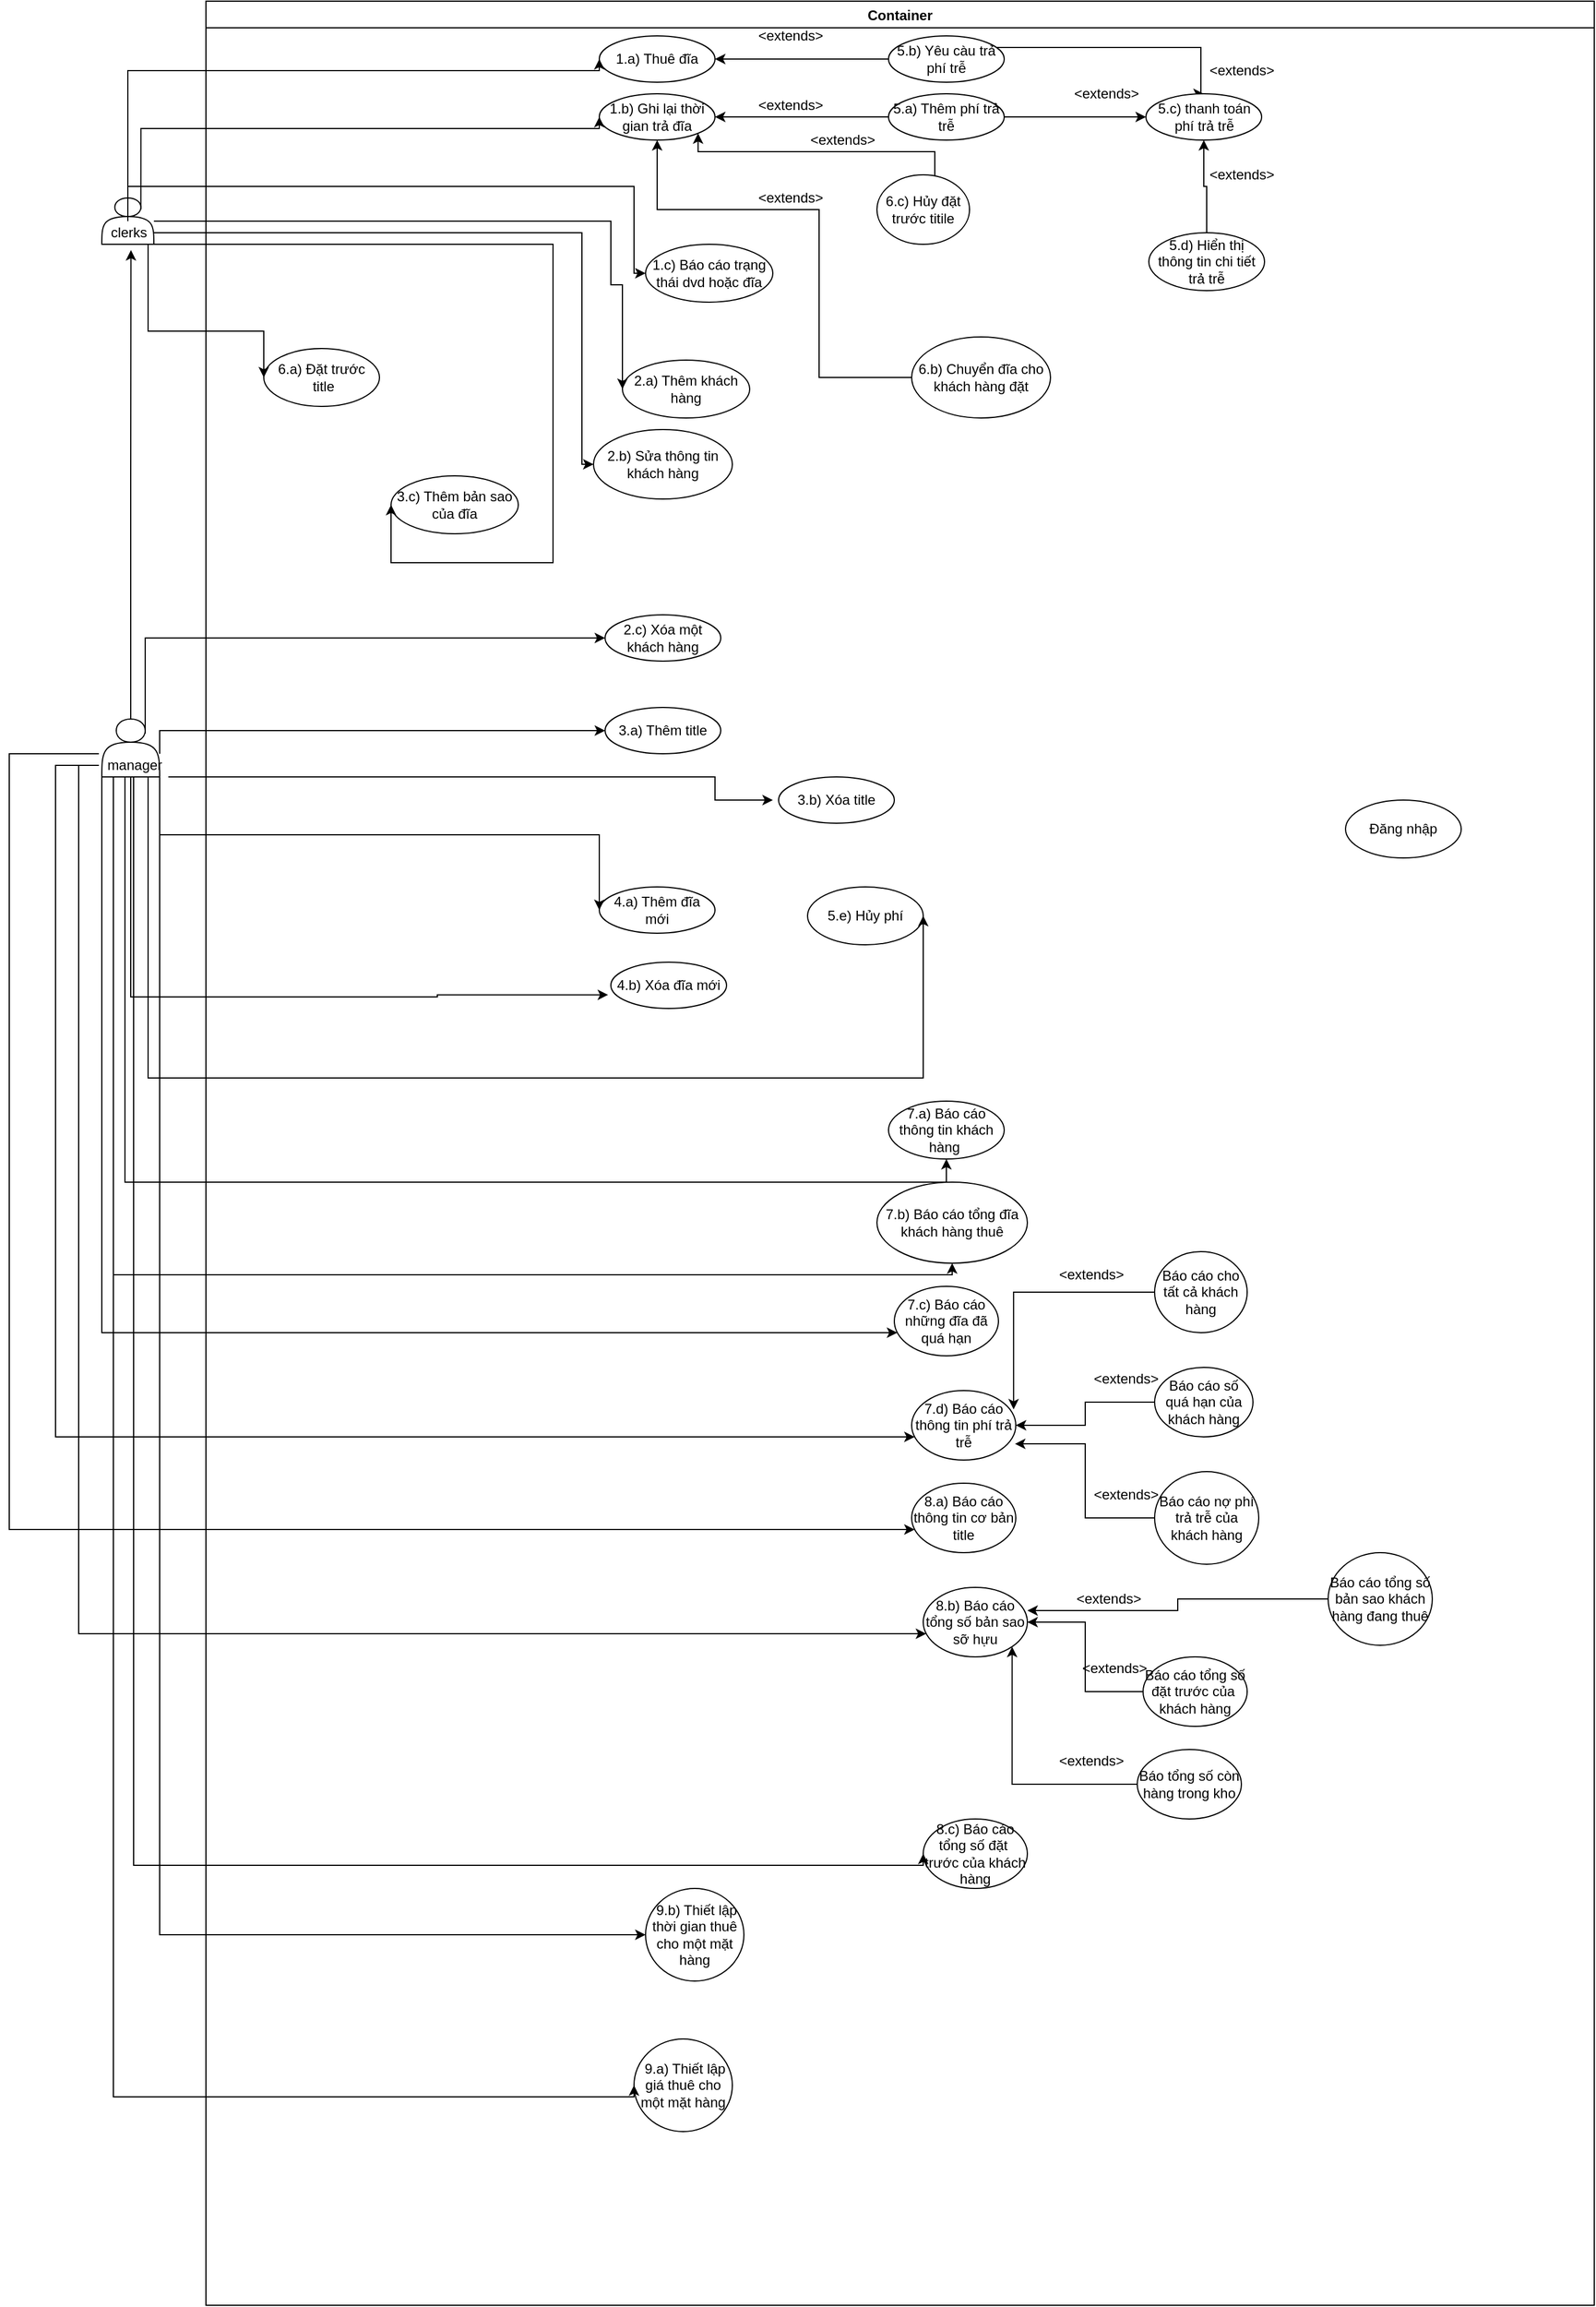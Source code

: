 <mxfile version="13.7.3" type="github">
  <diagram id="OffKzGv2MhwW3NPEKBjQ" name="Page-1">
    <mxGraphModel dx="1673" dy="859" grid="1" gridSize="10" guides="1" tooltips="1" connect="1" arrows="1" fold="1" page="1" pageScale="1" pageWidth="850" pageHeight="1100" math="0" shadow="0">
      <root>
        <mxCell id="0" />
        <mxCell id="1" parent="0" />
        <mxCell id="S3XJyz-XiQpNKhD5TtBG-9" value="Container" style="swimlane;" parent="1" vertex="1">
          <mxGeometry x="240" y="20" width="1200" height="1990" as="geometry" />
        </mxCell>
        <mxCell id="S3XJyz-XiQpNKhD5TtBG-22" value="1.b) Ghi lại thời gian trả đĩa" style="ellipse;whiteSpace=wrap;html=1;align=center;newEdgeStyle={&quot;edgeStyle&quot;:&quot;entityRelationEdgeStyle&quot;,&quot;startArrow&quot;:&quot;none&quot;,&quot;endArrow&quot;:&quot;none&quot;,&quot;segment&quot;:10,&quot;curved&quot;:1};treeFolding=1;treeMoving=1;" parent="S3XJyz-XiQpNKhD5TtBG-9" vertex="1">
          <mxGeometry x="340" y="80" width="100" height="40" as="geometry" />
        </mxCell>
        <mxCell id="S3XJyz-XiQpNKhD5TtBG-25" value="1.a) Thuê đĩa" style="ellipse;whiteSpace=wrap;html=1;align=center;newEdgeStyle={&quot;edgeStyle&quot;:&quot;entityRelationEdgeStyle&quot;,&quot;startArrow&quot;:&quot;none&quot;,&quot;endArrow&quot;:&quot;none&quot;,&quot;segment&quot;:10,&quot;curved&quot;:1};treeFolding=1;treeMoving=1;" parent="S3XJyz-XiQpNKhD5TtBG-9" vertex="1">
          <mxGeometry x="340" y="30" width="100" height="40" as="geometry" />
        </mxCell>
        <mxCell id="S3XJyz-XiQpNKhD5TtBG-27" value="2.a) Thêm khách hàng" style="ellipse;whiteSpace=wrap;html=1;align=center;newEdgeStyle={&quot;edgeStyle&quot;:&quot;entityRelationEdgeStyle&quot;,&quot;startArrow&quot;:&quot;none&quot;,&quot;endArrow&quot;:&quot;none&quot;,&quot;segment&quot;:10,&quot;curved&quot;:1};treeFolding=1;treeMoving=1;" parent="S3XJyz-XiQpNKhD5TtBG-9" vertex="1">
          <mxGeometry x="360" y="310" width="110" height="50" as="geometry" />
        </mxCell>
        <mxCell id="S3XJyz-XiQpNKhD5TtBG-30" value="2.b) Sửa thông tin khách hàng" style="ellipse;whiteSpace=wrap;html=1;align=center;newEdgeStyle={&quot;edgeStyle&quot;:&quot;entityRelationEdgeStyle&quot;,&quot;startArrow&quot;:&quot;none&quot;,&quot;endArrow&quot;:&quot;none&quot;,&quot;segment&quot;:10,&quot;curved&quot;:1};treeFolding=1;treeMoving=1;" parent="S3XJyz-XiQpNKhD5TtBG-9" vertex="1">
          <mxGeometry x="335" y="370" width="120" height="60" as="geometry" />
        </mxCell>
        <mxCell id="S3XJyz-XiQpNKhD5TtBG-31" value="2.c) Xóa một khách hàng" style="ellipse;whiteSpace=wrap;html=1;align=center;newEdgeStyle={&quot;edgeStyle&quot;:&quot;entityRelationEdgeStyle&quot;,&quot;startArrow&quot;:&quot;none&quot;,&quot;endArrow&quot;:&quot;none&quot;,&quot;segment&quot;:10,&quot;curved&quot;:1};treeFolding=1;treeMoving=1;" parent="S3XJyz-XiQpNKhD5TtBG-9" vertex="1">
          <mxGeometry x="345" y="530" width="100" height="40" as="geometry" />
        </mxCell>
        <mxCell id="S3XJyz-XiQpNKhD5TtBG-40" value="3.a) Thêm title" style="ellipse;whiteSpace=wrap;html=1;align=center;newEdgeStyle={&quot;edgeStyle&quot;:&quot;entityRelationEdgeStyle&quot;,&quot;startArrow&quot;:&quot;none&quot;,&quot;endArrow&quot;:&quot;none&quot;,&quot;segment&quot;:10,&quot;curved&quot;:1};treeFolding=1;treeMoving=1;" parent="S3XJyz-XiQpNKhD5TtBG-9" vertex="1">
          <mxGeometry x="345" y="610" width="100" height="40" as="geometry" />
        </mxCell>
        <mxCell id="S3XJyz-XiQpNKhD5TtBG-41" value="3.b) Xóa title" style="ellipse;whiteSpace=wrap;html=1;align=center;newEdgeStyle={&quot;edgeStyle&quot;:&quot;entityRelationEdgeStyle&quot;,&quot;startArrow&quot;:&quot;none&quot;,&quot;endArrow&quot;:&quot;none&quot;,&quot;segment&quot;:10,&quot;curved&quot;:1};treeFolding=1;treeMoving=1;" parent="S3XJyz-XiQpNKhD5TtBG-9" vertex="1">
          <mxGeometry x="495" y="670" width="100" height="40" as="geometry" />
        </mxCell>
        <mxCell id="S3XJyz-XiQpNKhD5TtBG-52" value="3.c) Thêm bản sao của đĩa" style="ellipse;whiteSpace=wrap;html=1;align=center;newEdgeStyle={&quot;edgeStyle&quot;:&quot;entityRelationEdgeStyle&quot;,&quot;startArrow&quot;:&quot;none&quot;,&quot;endArrow&quot;:&quot;none&quot;,&quot;segment&quot;:10,&quot;curved&quot;:1};treeFolding=1;treeMoving=1;" parent="S3XJyz-XiQpNKhD5TtBG-9" vertex="1">
          <mxGeometry x="160" y="410" width="110" height="50" as="geometry" />
        </mxCell>
        <mxCell id="S3XJyz-XiQpNKhD5TtBG-54" value="4.a) Thêm đĩa mới" style="ellipse;whiteSpace=wrap;html=1;align=center;newEdgeStyle={&quot;edgeStyle&quot;:&quot;entityRelationEdgeStyle&quot;,&quot;startArrow&quot;:&quot;none&quot;,&quot;endArrow&quot;:&quot;none&quot;,&quot;segment&quot;:10,&quot;curved&quot;:1};treeFolding=1;treeMoving=1;" parent="S3XJyz-XiQpNKhD5TtBG-9" vertex="1">
          <mxGeometry x="340" y="765" width="100" height="40" as="geometry" />
        </mxCell>
        <mxCell id="S3XJyz-XiQpNKhD5TtBG-57" value="4.b) Xóa đĩa mới" style="ellipse;whiteSpace=wrap;html=1;align=center;newEdgeStyle={&quot;edgeStyle&quot;:&quot;entityRelationEdgeStyle&quot;,&quot;startArrow&quot;:&quot;none&quot;,&quot;endArrow&quot;:&quot;none&quot;,&quot;segment&quot;:10,&quot;curved&quot;:1};treeFolding=1;treeMoving=1;" parent="S3XJyz-XiQpNKhD5TtBG-9" vertex="1">
          <mxGeometry x="350" y="830" width="100" height="40" as="geometry" />
        </mxCell>
        <mxCell id="S3XJyz-XiQpNKhD5TtBG-68" style="edgeStyle=orthogonalEdgeStyle;rounded=0;orthogonalLoop=1;jettySize=auto;html=1;" parent="S3XJyz-XiQpNKhD5TtBG-9" source="S3XJyz-XiQpNKhD5TtBG-59" target="S3XJyz-XiQpNKhD5TtBG-66" edge="1">
          <mxGeometry relative="1" as="geometry">
            <Array as="points" />
          </mxGeometry>
        </mxCell>
        <mxCell id="S3XJyz-XiQpNKhD5TtBG-82" style="edgeStyle=orthogonalEdgeStyle;rounded=0;orthogonalLoop=1;jettySize=auto;html=1;entryX=1;entryY=0.5;entryDx=0;entryDy=0;" parent="S3XJyz-XiQpNKhD5TtBG-9" source="S3XJyz-XiQpNKhD5TtBG-59" target="S3XJyz-XiQpNKhD5TtBG-22" edge="1">
          <mxGeometry relative="1" as="geometry">
            <Array as="points">
              <mxPoint x="560" y="100" />
              <mxPoint x="560" y="100" />
            </Array>
          </mxGeometry>
        </mxCell>
        <mxCell id="S3XJyz-XiQpNKhD5TtBG-59" value="5.a) Thêm phí trả trễ" style="ellipse;whiteSpace=wrap;html=1;align=center;newEdgeStyle={&quot;edgeStyle&quot;:&quot;entityRelationEdgeStyle&quot;,&quot;startArrow&quot;:&quot;none&quot;,&quot;endArrow&quot;:&quot;none&quot;,&quot;segment&quot;:10,&quot;curved&quot;:1};treeFolding=1;treeMoving=1;" parent="S3XJyz-XiQpNKhD5TtBG-9" vertex="1">
          <mxGeometry x="590" y="80" width="100" height="40" as="geometry" />
        </mxCell>
        <mxCell id="S3XJyz-XiQpNKhD5TtBG-67" style="edgeStyle=orthogonalEdgeStyle;rounded=0;orthogonalLoop=1;jettySize=auto;html=1;entryX=0.5;entryY=0;entryDx=0;entryDy=0;" parent="S3XJyz-XiQpNKhD5TtBG-9" source="S3XJyz-XiQpNKhD5TtBG-63" target="S3XJyz-XiQpNKhD5TtBG-66" edge="1">
          <mxGeometry relative="1" as="geometry">
            <mxPoint x="840" y="40" as="targetPoint" />
            <Array as="points">
              <mxPoint x="860" y="40" />
              <mxPoint x="860" y="80" />
            </Array>
          </mxGeometry>
        </mxCell>
        <mxCell id="S3XJyz-XiQpNKhD5TtBG-63" value="5.b) Yêu càu trả phí trễ" style="ellipse;whiteSpace=wrap;html=1;align=center;newEdgeStyle={&quot;edgeStyle&quot;:&quot;entityRelationEdgeStyle&quot;,&quot;startArrow&quot;:&quot;none&quot;,&quot;endArrow&quot;:&quot;none&quot;,&quot;segment&quot;:10,&quot;curved&quot;:1};treeFolding=1;treeMoving=1;" parent="S3XJyz-XiQpNKhD5TtBG-9" vertex="1">
          <mxGeometry x="590" y="30" width="100" height="40" as="geometry" />
        </mxCell>
        <mxCell id="S3XJyz-XiQpNKhD5TtBG-62" value="&amp;lt;extends&amp;gt;" style="text;html=1;align=center;verticalAlign=middle;resizable=0;points=[];autosize=1;" parent="S3XJyz-XiQpNKhD5TtBG-9" vertex="1">
          <mxGeometry x="470" y="80" width="70" height="20" as="geometry" />
        </mxCell>
        <mxCell id="S3XJyz-XiQpNKhD5TtBG-66" value="5.c) thanh toán phí trả trễ" style="ellipse;whiteSpace=wrap;html=1;align=center;newEdgeStyle={&quot;edgeStyle&quot;:&quot;entityRelationEdgeStyle&quot;,&quot;startArrow&quot;:&quot;none&quot;,&quot;endArrow&quot;:&quot;none&quot;,&quot;segment&quot;:10,&quot;curved&quot;:1};treeFolding=1;treeMoving=1;" parent="S3XJyz-XiQpNKhD5TtBG-9" vertex="1">
          <mxGeometry x="812.5" y="80" width="100" height="40" as="geometry" />
        </mxCell>
        <mxCell id="S3XJyz-XiQpNKhD5TtBG-126" style="edgeStyle=orthogonalEdgeStyle;rounded=0;orthogonalLoop=1;jettySize=auto;html=1;entryX=0.5;entryY=1;entryDx=0;entryDy=0;" parent="S3XJyz-XiQpNKhD5TtBG-9" source="S3XJyz-XiQpNKhD5TtBG-85" target="S3XJyz-XiQpNKhD5TtBG-66" edge="1">
          <mxGeometry relative="1" as="geometry" />
        </mxCell>
        <mxCell id="S3XJyz-XiQpNKhD5TtBG-85" value="5.d) Hiển thị thông tin chi tiết trả trễ" style="ellipse;whiteSpace=wrap;html=1;align=center;newEdgeStyle={&quot;edgeStyle&quot;:&quot;entityRelationEdgeStyle&quot;,&quot;startArrow&quot;:&quot;none&quot;,&quot;endArrow&quot;:&quot;none&quot;,&quot;segment&quot;:10,&quot;curved&quot;:1};treeFolding=1;treeMoving=1;" parent="S3XJyz-XiQpNKhD5TtBG-9" vertex="1">
          <mxGeometry x="815" y="200" width="100" height="50" as="geometry" />
        </mxCell>
        <mxCell id="S3XJyz-XiQpNKhD5TtBG-87" value="5.e) Hủy phí" style="ellipse;whiteSpace=wrap;html=1;align=center;newEdgeStyle={&quot;edgeStyle&quot;:&quot;entityRelationEdgeStyle&quot;,&quot;startArrow&quot;:&quot;none&quot;,&quot;endArrow&quot;:&quot;none&quot;,&quot;segment&quot;:10,&quot;curved&quot;:1};treeFolding=1;treeMoving=1;" parent="S3XJyz-XiQpNKhD5TtBG-9" vertex="1">
          <mxGeometry x="520" y="765" width="100" height="50" as="geometry" />
        </mxCell>
        <mxCell id="S3XJyz-XiQpNKhD5TtBG-89" value="6.a) Đặt trước&lt;br&gt;&amp;nbsp;title" style="ellipse;whiteSpace=wrap;html=1;align=center;newEdgeStyle={&quot;edgeStyle&quot;:&quot;entityRelationEdgeStyle&quot;,&quot;startArrow&quot;:&quot;none&quot;,&quot;endArrow&quot;:&quot;none&quot;,&quot;segment&quot;:10,&quot;curved&quot;:1};treeFolding=1;treeMoving=1;" parent="S3XJyz-XiQpNKhD5TtBG-9" vertex="1">
          <mxGeometry x="50" y="300" width="100" height="50" as="geometry" />
        </mxCell>
        <mxCell id="S3XJyz-XiQpNKhD5TtBG-93" style="edgeStyle=orthogonalEdgeStyle;rounded=0;orthogonalLoop=1;jettySize=auto;html=1;entryX=1;entryY=1;entryDx=0;entryDy=0;" parent="S3XJyz-XiQpNKhD5TtBG-9" source="S3XJyz-XiQpNKhD5TtBG-92" target="S3XJyz-XiQpNKhD5TtBG-22" edge="1">
          <mxGeometry relative="1" as="geometry">
            <Array as="points">
              <mxPoint x="630" y="130" />
              <mxPoint x="425" y="130" />
            </Array>
          </mxGeometry>
        </mxCell>
        <mxCell id="S3XJyz-XiQpNKhD5TtBG-92" value="6.c) Hủy đặt trước titile" style="ellipse;whiteSpace=wrap;html=1;align=center;newEdgeStyle={&quot;edgeStyle&quot;:&quot;entityRelationEdgeStyle&quot;,&quot;startArrow&quot;:&quot;none&quot;,&quot;endArrow&quot;:&quot;none&quot;,&quot;segment&quot;:10,&quot;curved&quot;:1};treeFolding=1;treeMoving=1;" parent="S3XJyz-XiQpNKhD5TtBG-9" vertex="1">
          <mxGeometry x="580" y="150" width="80" height="60" as="geometry" />
        </mxCell>
        <mxCell id="S3XJyz-XiQpNKhD5TtBG-95" style="edgeStyle=orthogonalEdgeStyle;rounded=0;orthogonalLoop=1;jettySize=auto;html=1;entryX=0.5;entryY=1;entryDx=0;entryDy=0;" parent="S3XJyz-XiQpNKhD5TtBG-9" source="S3XJyz-XiQpNKhD5TtBG-94" target="S3XJyz-XiQpNKhD5TtBG-22" edge="1">
          <mxGeometry relative="1" as="geometry">
            <Array as="points">
              <mxPoint x="530" y="325" />
              <mxPoint x="530" y="180" />
              <mxPoint x="390" y="180" />
            </Array>
          </mxGeometry>
        </mxCell>
        <mxCell id="S3XJyz-XiQpNKhD5TtBG-94" value="6.b) Chuyển đĩa cho khách hàng đặt" style="ellipse;whiteSpace=wrap;html=1;align=center;newEdgeStyle={&quot;edgeStyle&quot;:&quot;entityRelationEdgeStyle&quot;,&quot;startArrow&quot;:&quot;none&quot;,&quot;endArrow&quot;:&quot;none&quot;,&quot;segment&quot;:10,&quot;curved&quot;:1};treeFolding=1;treeMoving=1;" parent="S3XJyz-XiQpNKhD5TtBG-9" vertex="1">
          <mxGeometry x="610" y="290" width="120" height="70" as="geometry" />
        </mxCell>
        <mxCell id="S3XJyz-XiQpNKhD5TtBG-96" value="7.a) Báo cáo thông tin khách hàng&amp;nbsp;" style="ellipse;whiteSpace=wrap;html=1;align=center;newEdgeStyle={&quot;edgeStyle&quot;:&quot;entityRelationEdgeStyle&quot;,&quot;startArrow&quot;:&quot;none&quot;,&quot;endArrow&quot;:&quot;none&quot;,&quot;segment&quot;:10,&quot;curved&quot;:1};treeFolding=1;treeMoving=1;" parent="S3XJyz-XiQpNKhD5TtBG-9" vertex="1">
          <mxGeometry x="590" y="950" width="100" height="50" as="geometry" />
        </mxCell>
        <mxCell id="S3XJyz-XiQpNKhD5TtBG-98" value="7.b) Báo cáo tổng đĩa khách hàng thuê" style="ellipse;whiteSpace=wrap;html=1;align=center;newEdgeStyle={&quot;edgeStyle&quot;:&quot;entityRelationEdgeStyle&quot;,&quot;startArrow&quot;:&quot;none&quot;,&quot;endArrow&quot;:&quot;none&quot;,&quot;segment&quot;:10,&quot;curved&quot;:1};treeFolding=1;treeMoving=1;" parent="S3XJyz-XiQpNKhD5TtBG-9" vertex="1">
          <mxGeometry x="580" y="1020" width="130" height="70" as="geometry" />
        </mxCell>
        <mxCell id="S3XJyz-XiQpNKhD5TtBG-100" value="7.c) Báo cáo những đĩa đã quá hạn" style="ellipse;whiteSpace=wrap;html=1;align=center;newEdgeStyle={&quot;edgeStyle&quot;:&quot;entityRelationEdgeStyle&quot;,&quot;startArrow&quot;:&quot;none&quot;,&quot;endArrow&quot;:&quot;none&quot;,&quot;segment&quot;:10,&quot;curved&quot;:1};treeFolding=1;treeMoving=1;" parent="S3XJyz-XiQpNKhD5TtBG-9" vertex="1">
          <mxGeometry x="595" y="1110" width="90" height="60" as="geometry" />
        </mxCell>
        <mxCell id="S3XJyz-XiQpNKhD5TtBG-102" value="7.d) Báo cáo thông tin phí trả trễ" style="ellipse;whiteSpace=wrap;html=1;align=center;newEdgeStyle={&quot;edgeStyle&quot;:&quot;entityRelationEdgeStyle&quot;,&quot;startArrow&quot;:&quot;none&quot;,&quot;endArrow&quot;:&quot;none&quot;,&quot;segment&quot;:10,&quot;curved&quot;:1};treeFolding=1;treeMoving=1;" parent="S3XJyz-XiQpNKhD5TtBG-9" vertex="1">
          <mxGeometry x="610" y="1200" width="90" height="60" as="geometry" />
        </mxCell>
        <mxCell id="S3XJyz-XiQpNKhD5TtBG-104" value="8.a) Báo cáo thông tin cơ bản title" style="ellipse;whiteSpace=wrap;html=1;align=center;newEdgeStyle={&quot;edgeStyle&quot;:&quot;entityRelationEdgeStyle&quot;,&quot;startArrow&quot;:&quot;none&quot;,&quot;endArrow&quot;:&quot;none&quot;,&quot;segment&quot;:10,&quot;curved&quot;:1};treeFolding=1;treeMoving=1;" parent="S3XJyz-XiQpNKhD5TtBG-9" vertex="1">
          <mxGeometry x="610" y="1280" width="90" height="60" as="geometry" />
        </mxCell>
        <mxCell id="S3XJyz-XiQpNKhD5TtBG-106" value="8.b) Báo cáo tổng số bản sao sỡ hựu" style="ellipse;whiteSpace=wrap;html=1;align=center;newEdgeStyle={&quot;edgeStyle&quot;:&quot;entityRelationEdgeStyle&quot;,&quot;startArrow&quot;:&quot;none&quot;,&quot;endArrow&quot;:&quot;none&quot;,&quot;segment&quot;:10,&quot;curved&quot;:1};treeFolding=1;treeMoving=1;" parent="S3XJyz-XiQpNKhD5TtBG-9" vertex="1">
          <mxGeometry x="620" y="1370" width="90" height="60" as="geometry" />
        </mxCell>
        <mxCell id="S3XJyz-XiQpNKhD5TtBG-110" style="edgeStyle=orthogonalEdgeStyle;rounded=0;orthogonalLoop=1;jettySize=auto;html=1;entryX=0.979;entryY=0.271;entryDx=0;entryDy=0;entryPerimeter=0;" parent="S3XJyz-XiQpNKhD5TtBG-9" source="S3XJyz-XiQpNKhD5TtBG-107" target="S3XJyz-XiQpNKhD5TtBG-102" edge="1">
          <mxGeometry relative="1" as="geometry" />
        </mxCell>
        <mxCell id="S3XJyz-XiQpNKhD5TtBG-107" value="Báo cáo cho tất cả khách hàng" style="ellipse;whiteSpace=wrap;html=1;align=center;newEdgeStyle={&quot;edgeStyle&quot;:&quot;entityRelationEdgeStyle&quot;,&quot;startArrow&quot;:&quot;none&quot;,&quot;endArrow&quot;:&quot;none&quot;,&quot;segment&quot;:10,&quot;curved&quot;:1};treeFolding=1;treeMoving=1;" parent="S3XJyz-XiQpNKhD5TtBG-9" vertex="1">
          <mxGeometry x="820" y="1080" width="80" height="70" as="geometry" />
        </mxCell>
        <mxCell id="S3XJyz-XiQpNKhD5TtBG-112" style="edgeStyle=orthogonalEdgeStyle;rounded=0;orthogonalLoop=1;jettySize=auto;html=1;entryX=0.992;entryY=0.767;entryDx=0;entryDy=0;entryPerimeter=0;" parent="S3XJyz-XiQpNKhD5TtBG-9" source="S3XJyz-XiQpNKhD5TtBG-109" target="S3XJyz-XiQpNKhD5TtBG-102" edge="1">
          <mxGeometry relative="1" as="geometry" />
        </mxCell>
        <mxCell id="S3XJyz-XiQpNKhD5TtBG-109" value="Báo cáo nợ phí trả trễ của khách hàng" style="ellipse;whiteSpace=wrap;html=1;align=center;newEdgeStyle={&quot;edgeStyle&quot;:&quot;entityRelationEdgeStyle&quot;,&quot;startArrow&quot;:&quot;none&quot;,&quot;endArrow&quot;:&quot;none&quot;,&quot;segment&quot;:10,&quot;curved&quot;:1};treeFolding=1;treeMoving=1;" parent="S3XJyz-XiQpNKhD5TtBG-9" vertex="1">
          <mxGeometry x="820" y="1270" width="90" height="80" as="geometry" />
        </mxCell>
        <mxCell id="S3XJyz-XiQpNKhD5TtBG-111" style="edgeStyle=orthogonalEdgeStyle;rounded=0;orthogonalLoop=1;jettySize=auto;html=1;entryX=1;entryY=0.5;entryDx=0;entryDy=0;" parent="S3XJyz-XiQpNKhD5TtBG-9" source="S3XJyz-XiQpNKhD5TtBG-108" target="S3XJyz-XiQpNKhD5TtBG-102" edge="1">
          <mxGeometry relative="1" as="geometry" />
        </mxCell>
        <mxCell id="S3XJyz-XiQpNKhD5TtBG-108" value="Báo cáo số quá hạn của khách hàng" style="ellipse;whiteSpace=wrap;html=1;align=center;newEdgeStyle={&quot;edgeStyle&quot;:&quot;entityRelationEdgeStyle&quot;,&quot;startArrow&quot;:&quot;none&quot;,&quot;endArrow&quot;:&quot;none&quot;,&quot;segment&quot;:10,&quot;curved&quot;:1};treeFolding=1;treeMoving=1;" parent="S3XJyz-XiQpNKhD5TtBG-9" vertex="1">
          <mxGeometry x="820" y="1180" width="85" height="60" as="geometry" />
        </mxCell>
        <mxCell id="S3XJyz-XiQpNKhD5TtBG-117" style="edgeStyle=orthogonalEdgeStyle;rounded=0;orthogonalLoop=1;jettySize=auto;html=1;entryX=1;entryY=0.333;entryDx=0;entryDy=0;entryPerimeter=0;" parent="S3XJyz-XiQpNKhD5TtBG-9" source="S3XJyz-XiQpNKhD5TtBG-116" target="S3XJyz-XiQpNKhD5TtBG-106" edge="1">
          <mxGeometry relative="1" as="geometry" />
        </mxCell>
        <mxCell id="S3XJyz-XiQpNKhD5TtBG-116" value="Báo cáo tổng số bản sao khách hàng đang thuê" style="ellipse;whiteSpace=wrap;html=1;align=center;newEdgeStyle={&quot;edgeStyle&quot;:&quot;entityRelationEdgeStyle&quot;,&quot;startArrow&quot;:&quot;none&quot;,&quot;endArrow&quot;:&quot;none&quot;,&quot;segment&quot;:10,&quot;curved&quot;:1};treeFolding=1;treeMoving=1;" parent="S3XJyz-XiQpNKhD5TtBG-9" vertex="1">
          <mxGeometry x="970" y="1340" width="90" height="80" as="geometry" />
        </mxCell>
        <mxCell id="S3XJyz-XiQpNKhD5TtBG-118" style="edgeStyle=orthogonalEdgeStyle;rounded=0;orthogonalLoop=1;jettySize=auto;html=1;" parent="S3XJyz-XiQpNKhD5TtBG-9" source="S3XJyz-XiQpNKhD5TtBG-115" target="S3XJyz-XiQpNKhD5TtBG-106" edge="1">
          <mxGeometry relative="1" as="geometry" />
        </mxCell>
        <mxCell id="S3XJyz-XiQpNKhD5TtBG-115" value="Báo cáo tổng số đặt trước của&amp;nbsp; khách hàng" style="ellipse;whiteSpace=wrap;html=1;align=center;newEdgeStyle={&quot;edgeStyle&quot;:&quot;entityRelationEdgeStyle&quot;,&quot;startArrow&quot;:&quot;none&quot;,&quot;endArrow&quot;:&quot;none&quot;,&quot;segment&quot;:10,&quot;curved&quot;:1};treeFolding=1;treeMoving=1;" parent="S3XJyz-XiQpNKhD5TtBG-9" vertex="1">
          <mxGeometry x="810" y="1430" width="90" height="60" as="geometry" />
        </mxCell>
        <mxCell id="S3XJyz-XiQpNKhD5TtBG-119" style="edgeStyle=orthogonalEdgeStyle;rounded=0;orthogonalLoop=1;jettySize=auto;html=1;entryX=1;entryY=1;entryDx=0;entryDy=0;" parent="S3XJyz-XiQpNKhD5TtBG-9" source="S3XJyz-XiQpNKhD5TtBG-114" target="S3XJyz-XiQpNKhD5TtBG-106" edge="1">
          <mxGeometry relative="1" as="geometry" />
        </mxCell>
        <mxCell id="S3XJyz-XiQpNKhD5TtBG-114" value="Báo tổng số còn hàng trong kho" style="ellipse;whiteSpace=wrap;html=1;align=center;newEdgeStyle={&quot;edgeStyle&quot;:&quot;entityRelationEdgeStyle&quot;,&quot;startArrow&quot;:&quot;none&quot;,&quot;endArrow&quot;:&quot;none&quot;,&quot;segment&quot;:10,&quot;curved&quot;:1};treeFolding=1;treeMoving=1;" parent="S3XJyz-XiQpNKhD5TtBG-9" vertex="1">
          <mxGeometry x="805" y="1510" width="90" height="60" as="geometry" />
        </mxCell>
        <mxCell id="S3XJyz-XiQpNKhD5TtBG-120" value="8.c) Báo cáo tổng số đặt&amp;nbsp; trước của khách hàng" style="ellipse;whiteSpace=wrap;html=1;align=center;newEdgeStyle={&quot;edgeStyle&quot;:&quot;entityRelationEdgeStyle&quot;,&quot;startArrow&quot;:&quot;none&quot;,&quot;endArrow&quot;:&quot;none&quot;,&quot;segment&quot;:10,&quot;curved&quot;:1};treeFolding=1;treeMoving=1;" parent="S3XJyz-XiQpNKhD5TtBG-9" vertex="1">
          <mxGeometry x="620" y="1570" width="90" height="60" as="geometry" />
        </mxCell>
        <mxCell id="S3XJyz-XiQpNKhD5TtBG-122" value="&amp;nbsp;9.a) Thiết lập giá thuê cho một mặt hàng" style="ellipse;whiteSpace=wrap;html=1;align=center;newEdgeStyle={&quot;edgeStyle&quot;:&quot;entityRelationEdgeStyle&quot;,&quot;startArrow&quot;:&quot;none&quot;,&quot;endArrow&quot;:&quot;none&quot;,&quot;segment&quot;:10,&quot;curved&quot;:1};treeFolding=1;treeMoving=1;" parent="S3XJyz-XiQpNKhD5TtBG-9" vertex="1">
          <mxGeometry x="370" y="1760" width="85" height="80" as="geometry" />
        </mxCell>
        <mxCell id="S3XJyz-XiQpNKhD5TtBG-123" value="&amp;nbsp;9.b) Thiết lập thời gian thuê cho một mặt hàng" style="ellipse;whiteSpace=wrap;html=1;align=center;newEdgeStyle={&quot;edgeStyle&quot;:&quot;entityRelationEdgeStyle&quot;,&quot;startArrow&quot;:&quot;none&quot;,&quot;endArrow&quot;:&quot;none&quot;,&quot;segment&quot;:10,&quot;curved&quot;:1};treeFolding=1;treeMoving=1;" parent="S3XJyz-XiQpNKhD5TtBG-9" vertex="1">
          <mxGeometry x="380" y="1630" width="85" height="80" as="geometry" />
        </mxCell>
        <mxCell id="S3XJyz-XiQpNKhD5TtBG-127" value="1.c) Báo cáo trạng thái dvd hoặc đĩa" style="ellipse;whiteSpace=wrap;html=1;align=center;newEdgeStyle={&quot;edgeStyle&quot;:&quot;entityRelationEdgeStyle&quot;,&quot;startArrow&quot;:&quot;none&quot;,&quot;endArrow&quot;:&quot;none&quot;,&quot;segment&quot;:10,&quot;curved&quot;:1};treeFolding=1;treeMoving=1;" parent="S3XJyz-XiQpNKhD5TtBG-9" vertex="1">
          <mxGeometry x="380" y="210" width="110" height="50" as="geometry" />
        </mxCell>
        <mxCell id="IUjd5OddZYqNN6AyAGST-1" value="&amp;lt;extends&amp;gt;" style="text;html=1;align=center;verticalAlign=middle;resizable=0;points=[];autosize=1;" vertex="1" parent="S3XJyz-XiQpNKhD5TtBG-9">
          <mxGeometry x="860" y="140" width="70" height="20" as="geometry" />
        </mxCell>
        <mxCell id="IUjd5OddZYqNN6AyAGST-3" value="&amp;lt;extends&amp;gt;" style="text;html=1;align=center;verticalAlign=middle;resizable=0;points=[];autosize=1;" vertex="1" parent="S3XJyz-XiQpNKhD5TtBG-9">
          <mxGeometry x="742.5" y="70" width="70" height="20" as="geometry" />
        </mxCell>
        <mxCell id="IUjd5OddZYqNN6AyAGST-4" value="&amp;lt;extends&amp;gt;" style="text;html=1;align=center;verticalAlign=middle;resizable=0;points=[];autosize=1;" vertex="1" parent="S3XJyz-XiQpNKhD5TtBG-9">
          <mxGeometry x="860" y="50" width="70" height="20" as="geometry" />
        </mxCell>
        <mxCell id="IUjd5OddZYqNN6AyAGST-6" style="edgeStyle=orthogonalEdgeStyle;rounded=0;orthogonalLoop=1;jettySize=auto;html=1;entryX=1;entryY=0.5;entryDx=0;entryDy=0;" edge="1" parent="S3XJyz-XiQpNKhD5TtBG-9" source="S3XJyz-XiQpNKhD5TtBG-63" target="S3XJyz-XiQpNKhD5TtBG-25">
          <mxGeometry relative="1" as="geometry">
            <mxPoint x="830.0" y="70" as="sourcePoint" />
            <mxPoint x="550.0" y="50" as="targetPoint" />
          </mxGeometry>
        </mxCell>
        <mxCell id="IUjd5OddZYqNN6AyAGST-7" value="&amp;lt;extends&amp;gt;" style="text;html=1;align=center;verticalAlign=middle;resizable=0;points=[];autosize=1;" vertex="1" parent="S3XJyz-XiQpNKhD5TtBG-9">
          <mxGeometry x="470" y="160" width="70" height="20" as="geometry" />
        </mxCell>
        <mxCell id="IUjd5OddZYqNN6AyAGST-8" value="&amp;lt;extends&amp;gt;" style="text;html=1;align=center;verticalAlign=middle;resizable=0;points=[];autosize=1;" vertex="1" parent="S3XJyz-XiQpNKhD5TtBG-9">
          <mxGeometry x="470" y="20" width="70" height="20" as="geometry" />
        </mxCell>
        <mxCell id="IUjd5OddZYqNN6AyAGST-12" value="&amp;lt;extends&amp;gt;" style="text;html=1;align=center;verticalAlign=middle;resizable=0;points=[];autosize=1;" vertex="1" parent="S3XJyz-XiQpNKhD5TtBG-9">
          <mxGeometry x="730" y="1090" width="70" height="20" as="geometry" />
        </mxCell>
        <mxCell id="IUjd5OddZYqNN6AyAGST-15" value="&amp;lt;extends&amp;gt;" style="text;html=1;align=center;verticalAlign=middle;resizable=0;points=[];autosize=1;" vertex="1" parent="S3XJyz-XiQpNKhD5TtBG-9">
          <mxGeometry x="760" y="1180" width="70" height="20" as="geometry" />
        </mxCell>
        <mxCell id="IUjd5OddZYqNN6AyAGST-14" value="&amp;lt;extends&amp;gt;" style="text;html=1;align=center;verticalAlign=middle;resizable=0;points=[];autosize=1;" vertex="1" parent="S3XJyz-XiQpNKhD5TtBG-9">
          <mxGeometry x="760" y="1280" width="70" height="20" as="geometry" />
        </mxCell>
        <mxCell id="IUjd5OddZYqNN6AyAGST-13" value="&amp;lt;extends&amp;gt;" style="text;html=1;align=center;verticalAlign=middle;resizable=0;points=[];autosize=1;" vertex="1" parent="S3XJyz-XiQpNKhD5TtBG-9">
          <mxGeometry x="745" y="1370" width="70" height="20" as="geometry" />
        </mxCell>
        <mxCell id="IUjd5OddZYqNN6AyAGST-18" value="&amp;lt;extends&amp;gt;" style="text;html=1;align=center;verticalAlign=middle;resizable=0;points=[];autosize=1;" vertex="1" parent="S3XJyz-XiQpNKhD5TtBG-9">
          <mxGeometry x="750" y="1430" width="70" height="20" as="geometry" />
        </mxCell>
        <mxCell id="IUjd5OddZYqNN6AyAGST-17" value="&amp;lt;extends&amp;gt;" style="text;html=1;align=center;verticalAlign=middle;resizable=0;points=[];autosize=1;" vertex="1" parent="S3XJyz-XiQpNKhD5TtBG-9">
          <mxGeometry x="730" y="1510" width="70" height="20" as="geometry" />
        </mxCell>
        <mxCell id="IUjd5OddZYqNN6AyAGST-20" value="Đăng nhập" style="ellipse;whiteSpace=wrap;html=1;align=center;newEdgeStyle={&quot;edgeStyle&quot;:&quot;entityRelationEdgeStyle&quot;,&quot;startArrow&quot;:&quot;none&quot;,&quot;endArrow&quot;:&quot;none&quot;,&quot;segment&quot;:10,&quot;curved&quot;:1};treeFolding=1;treeMoving=1;" vertex="1" parent="S3XJyz-XiQpNKhD5TtBG-9">
          <mxGeometry x="985" y="690" width="100" height="50" as="geometry" />
        </mxCell>
        <mxCell id="S3XJyz-XiQpNKhD5TtBG-76" style="edgeStyle=orthogonalEdgeStyle;rounded=0;orthogonalLoop=1;jettySize=auto;html=1;entryX=0;entryY=0.5;entryDx=0;entryDy=0;exitX=0.75;exitY=0.25;exitDx=0;exitDy=0;exitPerimeter=0;" parent="1" source="S3XJyz-XiQpNKhD5TtBG-10" target="S3XJyz-XiQpNKhD5TtBG-31" edge="1">
          <mxGeometry relative="1" as="geometry">
            <Array as="points">
              <mxPoint x="188" y="570" />
            </Array>
          </mxGeometry>
        </mxCell>
        <mxCell id="S3XJyz-XiQpNKhD5TtBG-79" style="edgeStyle=orthogonalEdgeStyle;rounded=0;orthogonalLoop=1;jettySize=auto;html=1;entryX=-0.024;entryY=0.705;entryDx=0;entryDy=0;entryPerimeter=0;" parent="1" source="S3XJyz-XiQpNKhD5TtBG-10" target="S3XJyz-XiQpNKhD5TtBG-57" edge="1">
          <mxGeometry relative="1" as="geometry">
            <Array as="points">
              <mxPoint x="175" y="880" />
              <mxPoint x="440" y="880" />
              <mxPoint x="440" y="878" />
            </Array>
          </mxGeometry>
        </mxCell>
        <mxCell id="S3XJyz-XiQpNKhD5TtBG-83" style="edgeStyle=orthogonalEdgeStyle;rounded=0;orthogonalLoop=1;jettySize=auto;html=1;entryX=0.554;entryY=1.25;entryDx=0;entryDy=0;entryPerimeter=0;" parent="1" source="S3XJyz-XiQpNKhD5TtBG-10" target="S3XJyz-XiQpNKhD5TtBG-13" edge="1">
          <mxGeometry relative="1" as="geometry" />
        </mxCell>
        <mxCell id="S3XJyz-XiQpNKhD5TtBG-88" style="edgeStyle=orthogonalEdgeStyle;rounded=0;orthogonalLoop=1;jettySize=auto;html=1;" parent="1" source="S3XJyz-XiQpNKhD5TtBG-10" target="S3XJyz-XiQpNKhD5TtBG-87" edge="1">
          <mxGeometry relative="1" as="geometry">
            <Array as="points">
              <mxPoint x="190" y="950" />
              <mxPoint x="860" y="950" />
            </Array>
          </mxGeometry>
        </mxCell>
        <mxCell id="S3XJyz-XiQpNKhD5TtBG-10" value="" style="shape=actor;whiteSpace=wrap;html=1;" parent="1" vertex="1">
          <mxGeometry x="150" y="640" width="50" height="50" as="geometry" />
        </mxCell>
        <mxCell id="S3XJyz-XiQpNKhD5TtBG-77" style="edgeStyle=orthogonalEdgeStyle;rounded=0;orthogonalLoop=1;jettySize=auto;html=1;entryX=0;entryY=0.5;entryDx=0;entryDy=0;" parent="1" source="S3XJyz-XiQpNKhD5TtBG-11" target="S3XJyz-XiQpNKhD5TtBG-40" edge="1">
          <mxGeometry relative="1" as="geometry">
            <Array as="points">
              <mxPoint x="200" y="650" />
            </Array>
          </mxGeometry>
        </mxCell>
        <mxCell id="S3XJyz-XiQpNKhD5TtBG-80" style="edgeStyle=orthogonalEdgeStyle;rounded=0;orthogonalLoop=1;jettySize=auto;html=1;entryX=0;entryY=0.5;entryDx=0;entryDy=0;" parent="1" source="S3XJyz-XiQpNKhD5TtBG-11" target="S3XJyz-XiQpNKhD5TtBG-54" edge="1">
          <mxGeometry relative="1" as="geometry">
            <Array as="points">
              <mxPoint x="200" y="740" />
            </Array>
          </mxGeometry>
        </mxCell>
        <mxCell id="S3XJyz-XiQpNKhD5TtBG-84" style="edgeStyle=orthogonalEdgeStyle;rounded=0;orthogonalLoop=1;jettySize=auto;html=1;" parent="1" source="S3XJyz-XiQpNKhD5TtBG-11" edge="1">
          <mxGeometry relative="1" as="geometry">
            <Array as="points">
              <mxPoint x="680" y="690" />
            </Array>
            <mxPoint x="730" y="710" as="targetPoint" />
          </mxGeometry>
        </mxCell>
        <mxCell id="S3XJyz-XiQpNKhD5TtBG-97" style="edgeStyle=orthogonalEdgeStyle;rounded=0;orthogonalLoop=1;jettySize=auto;html=1;" parent="1" source="S3XJyz-XiQpNKhD5TtBG-11" target="S3XJyz-XiQpNKhD5TtBG-96" edge="1">
          <mxGeometry relative="1" as="geometry">
            <Array as="points">
              <mxPoint x="170" y="1040" />
            </Array>
          </mxGeometry>
        </mxCell>
        <mxCell id="S3XJyz-XiQpNKhD5TtBG-99" style="edgeStyle=orthogonalEdgeStyle;rounded=0;orthogonalLoop=1;jettySize=auto;html=1;" parent="1" source="S3XJyz-XiQpNKhD5TtBG-11" target="S3XJyz-XiQpNKhD5TtBG-98" edge="1">
          <mxGeometry relative="1" as="geometry">
            <Array as="points">
              <mxPoint x="160" y="1120" />
            </Array>
          </mxGeometry>
        </mxCell>
        <mxCell id="S3XJyz-XiQpNKhD5TtBG-101" style="edgeStyle=orthogonalEdgeStyle;rounded=0;orthogonalLoop=1;jettySize=auto;html=1;" parent="1" source="S3XJyz-XiQpNKhD5TtBG-11" target="S3XJyz-XiQpNKhD5TtBG-100" edge="1">
          <mxGeometry relative="1" as="geometry">
            <Array as="points">
              <mxPoint x="150" y="1170" />
            </Array>
          </mxGeometry>
        </mxCell>
        <mxCell id="S3XJyz-XiQpNKhD5TtBG-103" style="edgeStyle=orthogonalEdgeStyle;rounded=0;orthogonalLoop=1;jettySize=auto;html=1;" parent="1" source="S3XJyz-XiQpNKhD5TtBG-11" target="S3XJyz-XiQpNKhD5TtBG-102" edge="1">
          <mxGeometry relative="1" as="geometry">
            <Array as="points">
              <mxPoint x="110" y="680" />
              <mxPoint x="110" y="1260" />
            </Array>
          </mxGeometry>
        </mxCell>
        <mxCell id="S3XJyz-XiQpNKhD5TtBG-105" style="edgeStyle=orthogonalEdgeStyle;rounded=0;orthogonalLoop=1;jettySize=auto;html=1;" parent="1" source="S3XJyz-XiQpNKhD5TtBG-11" target="S3XJyz-XiQpNKhD5TtBG-104" edge="1">
          <mxGeometry relative="1" as="geometry">
            <Array as="points">
              <mxPoint x="70" y="670" />
              <mxPoint x="70" y="1340" />
            </Array>
          </mxGeometry>
        </mxCell>
        <mxCell id="S3XJyz-XiQpNKhD5TtBG-113" style="edgeStyle=orthogonalEdgeStyle;rounded=0;orthogonalLoop=1;jettySize=auto;html=1;" parent="1" source="S3XJyz-XiQpNKhD5TtBG-11" target="S3XJyz-XiQpNKhD5TtBG-106" edge="1">
          <mxGeometry relative="1" as="geometry">
            <Array as="points">
              <mxPoint x="130" y="680" />
              <mxPoint x="130" y="1430" />
            </Array>
          </mxGeometry>
        </mxCell>
        <mxCell id="S3XJyz-XiQpNKhD5TtBG-121" style="edgeStyle=orthogonalEdgeStyle;rounded=0;orthogonalLoop=1;jettySize=auto;html=1;entryX=0;entryY=0.5;entryDx=0;entryDy=0;" parent="1" source="S3XJyz-XiQpNKhD5TtBG-11" target="S3XJyz-XiQpNKhD5TtBG-120" edge="1">
          <mxGeometry relative="1" as="geometry">
            <Array as="points">
              <mxPoint x="178" y="1630" />
            </Array>
          </mxGeometry>
        </mxCell>
        <mxCell id="S3XJyz-XiQpNKhD5TtBG-124" style="edgeStyle=orthogonalEdgeStyle;rounded=0;orthogonalLoop=1;jettySize=auto;html=1;entryX=0;entryY=0.5;entryDx=0;entryDy=0;" parent="1" source="S3XJyz-XiQpNKhD5TtBG-11" target="S3XJyz-XiQpNKhD5TtBG-123" edge="1">
          <mxGeometry relative="1" as="geometry">
            <Array as="points">
              <mxPoint x="200" y="1690" />
              <mxPoint x="610" y="1690" />
            </Array>
          </mxGeometry>
        </mxCell>
        <mxCell id="S3XJyz-XiQpNKhD5TtBG-125" style="edgeStyle=orthogonalEdgeStyle;rounded=0;orthogonalLoop=1;jettySize=auto;html=1;entryX=0;entryY=0.5;entryDx=0;entryDy=0;" parent="1" source="S3XJyz-XiQpNKhD5TtBG-11" target="S3XJyz-XiQpNKhD5TtBG-122" edge="1">
          <mxGeometry relative="1" as="geometry">
            <Array as="points">
              <mxPoint x="160" y="1830" />
            </Array>
          </mxGeometry>
        </mxCell>
        <mxCell id="S3XJyz-XiQpNKhD5TtBG-11" value="manager" style="text;html=1;align=center;verticalAlign=middle;resizable=0;points=[];autosize=1;" parent="1" vertex="1">
          <mxGeometry x="147.5" y="670" width="60" height="20" as="geometry" />
        </mxCell>
        <mxCell id="S3XJyz-XiQpNKhD5TtBG-70" style="edgeStyle=orthogonalEdgeStyle;rounded=0;orthogonalLoop=1;jettySize=auto;html=1;entryX=0;entryY=0.5;entryDx=0;entryDy=0;" parent="1" source="S3XJyz-XiQpNKhD5TtBG-12" target="S3XJyz-XiQpNKhD5TtBG-25" edge="1">
          <mxGeometry relative="1" as="geometry">
            <Array as="points">
              <mxPoint x="173" y="80" />
            </Array>
          </mxGeometry>
        </mxCell>
        <mxCell id="S3XJyz-XiQpNKhD5TtBG-71" style="edgeStyle=orthogonalEdgeStyle;rounded=0;orthogonalLoop=1;jettySize=auto;html=1;entryX=0;entryY=0.5;entryDx=0;entryDy=0;exitX=0.75;exitY=0.25;exitDx=0;exitDy=0;exitPerimeter=0;" parent="1" source="S3XJyz-XiQpNKhD5TtBG-12" target="S3XJyz-XiQpNKhD5TtBG-22" edge="1">
          <mxGeometry relative="1" as="geometry">
            <Array as="points">
              <mxPoint x="184" y="130" />
            </Array>
          </mxGeometry>
        </mxCell>
        <mxCell id="S3XJyz-XiQpNKhD5TtBG-72" style="edgeStyle=orthogonalEdgeStyle;rounded=0;orthogonalLoop=1;jettySize=auto;html=1;entryX=0;entryY=0.5;entryDx=0;entryDy=0;" parent="1" source="S3XJyz-XiQpNKhD5TtBG-12" target="S3XJyz-XiQpNKhD5TtBG-27" edge="1">
          <mxGeometry relative="1" as="geometry">
            <Array as="points">
              <mxPoint x="590" y="210" />
              <mxPoint x="590" y="265" />
            </Array>
          </mxGeometry>
        </mxCell>
        <mxCell id="S3XJyz-XiQpNKhD5TtBG-73" style="edgeStyle=orthogonalEdgeStyle;rounded=0;orthogonalLoop=1;jettySize=auto;html=1;entryX=0;entryY=0.5;entryDx=0;entryDy=0;" parent="1" source="S3XJyz-XiQpNKhD5TtBG-12" target="S3XJyz-XiQpNKhD5TtBG-30" edge="1">
          <mxGeometry relative="1" as="geometry">
            <Array as="points">
              <mxPoint x="565" y="220" />
            </Array>
          </mxGeometry>
        </mxCell>
        <mxCell id="S3XJyz-XiQpNKhD5TtBG-74" style="edgeStyle=orthogonalEdgeStyle;rounded=0;orthogonalLoop=1;jettySize=auto;html=1;entryX=0;entryY=0.5;entryDx=0;entryDy=0;" parent="1" source="S3XJyz-XiQpNKhD5TtBG-12" target="S3XJyz-XiQpNKhD5TtBG-52" edge="1">
          <mxGeometry relative="1" as="geometry">
            <Array as="points">
              <mxPoint x="540" y="230" />
              <mxPoint x="540" y="505" />
            </Array>
          </mxGeometry>
        </mxCell>
        <mxCell id="S3XJyz-XiQpNKhD5TtBG-12" value="" style="shape=actor;whiteSpace=wrap;html=1;" parent="1" vertex="1">
          <mxGeometry x="150" y="190" width="45" height="40" as="geometry" />
        </mxCell>
        <mxCell id="S3XJyz-XiQpNKhD5TtBG-91" style="edgeStyle=orthogonalEdgeStyle;rounded=0;orthogonalLoop=1;jettySize=auto;html=1;entryX=0;entryY=0.5;entryDx=0;entryDy=0;" parent="1" source="S3XJyz-XiQpNKhD5TtBG-13" target="S3XJyz-XiQpNKhD5TtBG-89" edge="1">
          <mxGeometry relative="1" as="geometry">
            <Array as="points">
              <mxPoint x="190" y="305" />
            </Array>
          </mxGeometry>
        </mxCell>
        <mxCell id="S3XJyz-XiQpNKhD5TtBG-128" style="edgeStyle=orthogonalEdgeStyle;rounded=0;orthogonalLoop=1;jettySize=auto;html=1;" parent="1" source="S3XJyz-XiQpNKhD5TtBG-13" target="S3XJyz-XiQpNKhD5TtBG-127" edge="1">
          <mxGeometry relative="1" as="geometry">
            <Array as="points">
              <mxPoint x="173" y="180" />
              <mxPoint x="610" y="180" />
            </Array>
          </mxGeometry>
        </mxCell>
        <mxCell id="S3XJyz-XiQpNKhD5TtBG-13" value="clerks&lt;br&gt;" style="text;html=1;align=center;verticalAlign=middle;resizable=0;points=[];autosize=1;" parent="1" vertex="1">
          <mxGeometry x="147.5" y="210" width="50" height="20" as="geometry" />
        </mxCell>
        <mxCell id="S3XJyz-XiQpNKhD5TtBG-65" value="&amp;lt;extends&amp;gt;" style="text;html=1;align=center;verticalAlign=middle;resizable=0;points=[];autosize=1;" parent="1" vertex="1">
          <mxGeometry x="755" y="130" width="70" height="20" as="geometry" />
        </mxCell>
      </root>
    </mxGraphModel>
  </diagram>
</mxfile>
